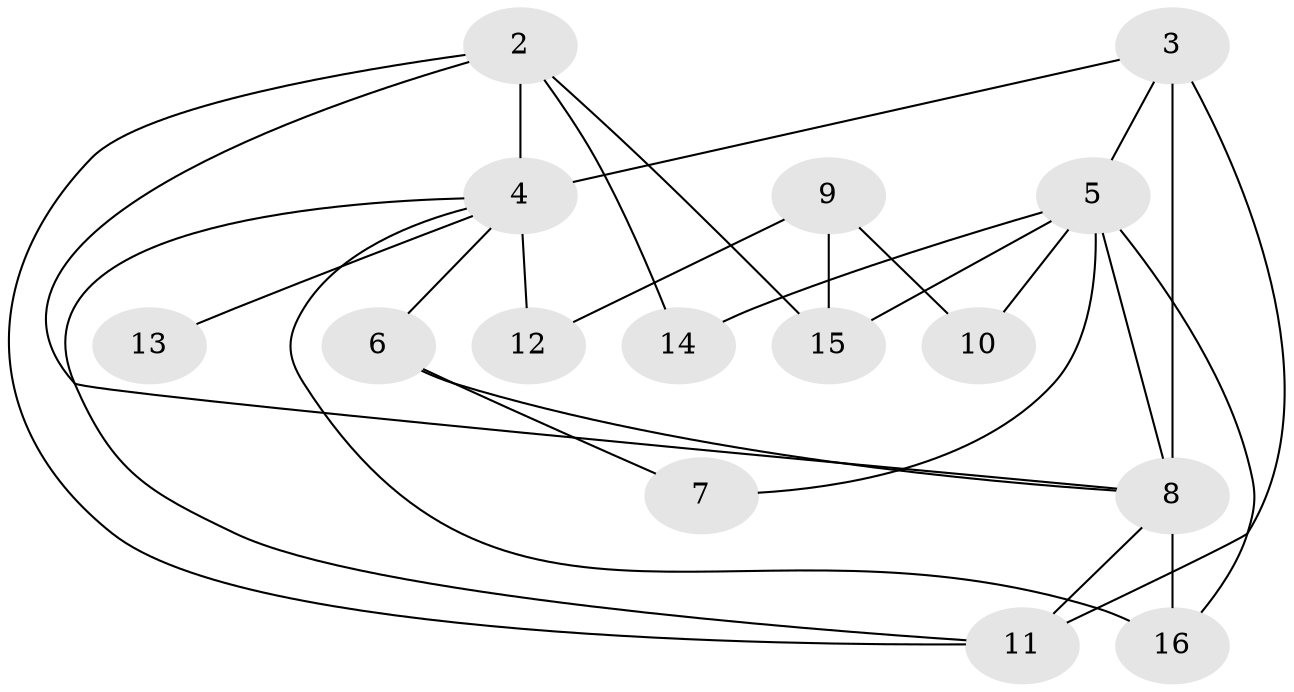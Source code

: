 // original degree distribution, {1: 0.23809523809523808, 3: 0.23809523809523808, 4: 0.1746031746031746, 2: 0.2222222222222222, 5: 0.06349206349206349, 6: 0.015873015873015872, 0: 0.047619047619047616}
// Generated by graph-tools (version 1.1) at 2025/48/03/04/25 22:48:07]
// undirected, 15 vertices, 27 edges
graph export_dot {
  node [color=gray90,style=filled];
  2;
  3;
  4;
  5;
  6;
  7;
  8;
  9;
  10;
  11;
  12;
  13;
  14;
  15;
  16;
  2 -- 4 [weight=2.0];
  2 -- 8 [weight=1.0];
  2 -- 11 [weight=1.0];
  2 -- 14 [weight=1.0];
  2 -- 15 [weight=1.0];
  3 -- 4 [weight=3.0];
  3 -- 5 [weight=1.0];
  3 -- 8 [weight=2.0];
  3 -- 11 [weight=2.0];
  4 -- 6 [weight=1.0];
  4 -- 11 [weight=1.0];
  4 -- 12 [weight=2.0];
  4 -- 13 [weight=1.0];
  4 -- 16 [weight=1.0];
  5 -- 7 [weight=1.0];
  5 -- 8 [weight=1.0];
  5 -- 10 [weight=1.0];
  5 -- 14 [weight=1.0];
  5 -- 15 [weight=1.0];
  5 -- 16 [weight=1.0];
  6 -- 7 [weight=1.0];
  6 -- 8 [weight=1.0];
  8 -- 11 [weight=1.0];
  8 -- 16 [weight=2.0];
  9 -- 10 [weight=1.0];
  9 -- 12 [weight=2.0];
  9 -- 15 [weight=1.0];
}
